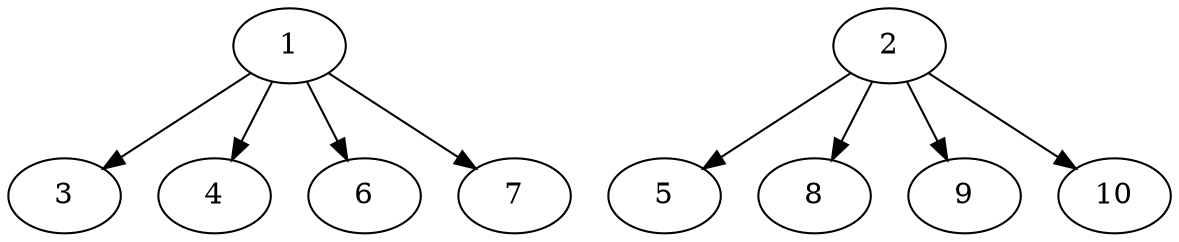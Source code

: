 // DAG automatically generated by daggen at Fri Aug  4 16:35:13 2017
// ./daggen --dot -n 10 --fat 0.8 --regular 0.2 --density 0.2 --jump 2 
digraph G {
  1 [size="353824", alpha="0.18"]
  1 -> 3 [size ="411"]
  1 -> 4 [size ="411"]
  1 -> 6 [size ="411"]
  1 -> 7 [size ="411"]
  2 [size="1072235", alpha="0.10"]
  2 -> 5 [size ="679"]
  2 -> 8 [size ="679"]
  2 -> 9 [size ="679"]
  2 -> 10 [size ="679"]
  3 [size="368293", alpha="0.01"]
  4 [size="134218", alpha="0.06"]
  5 [size="2769", alpha="0.09"]
  6 [size="24887", alpha="0.00"]
  7 [size="11917", alpha="0.08"]
  8 [size="21697", alpha="0.05"]
  9 [size="170628", alpha="0.00"]
  10 [size="782758", alpha="0.08"]
}

